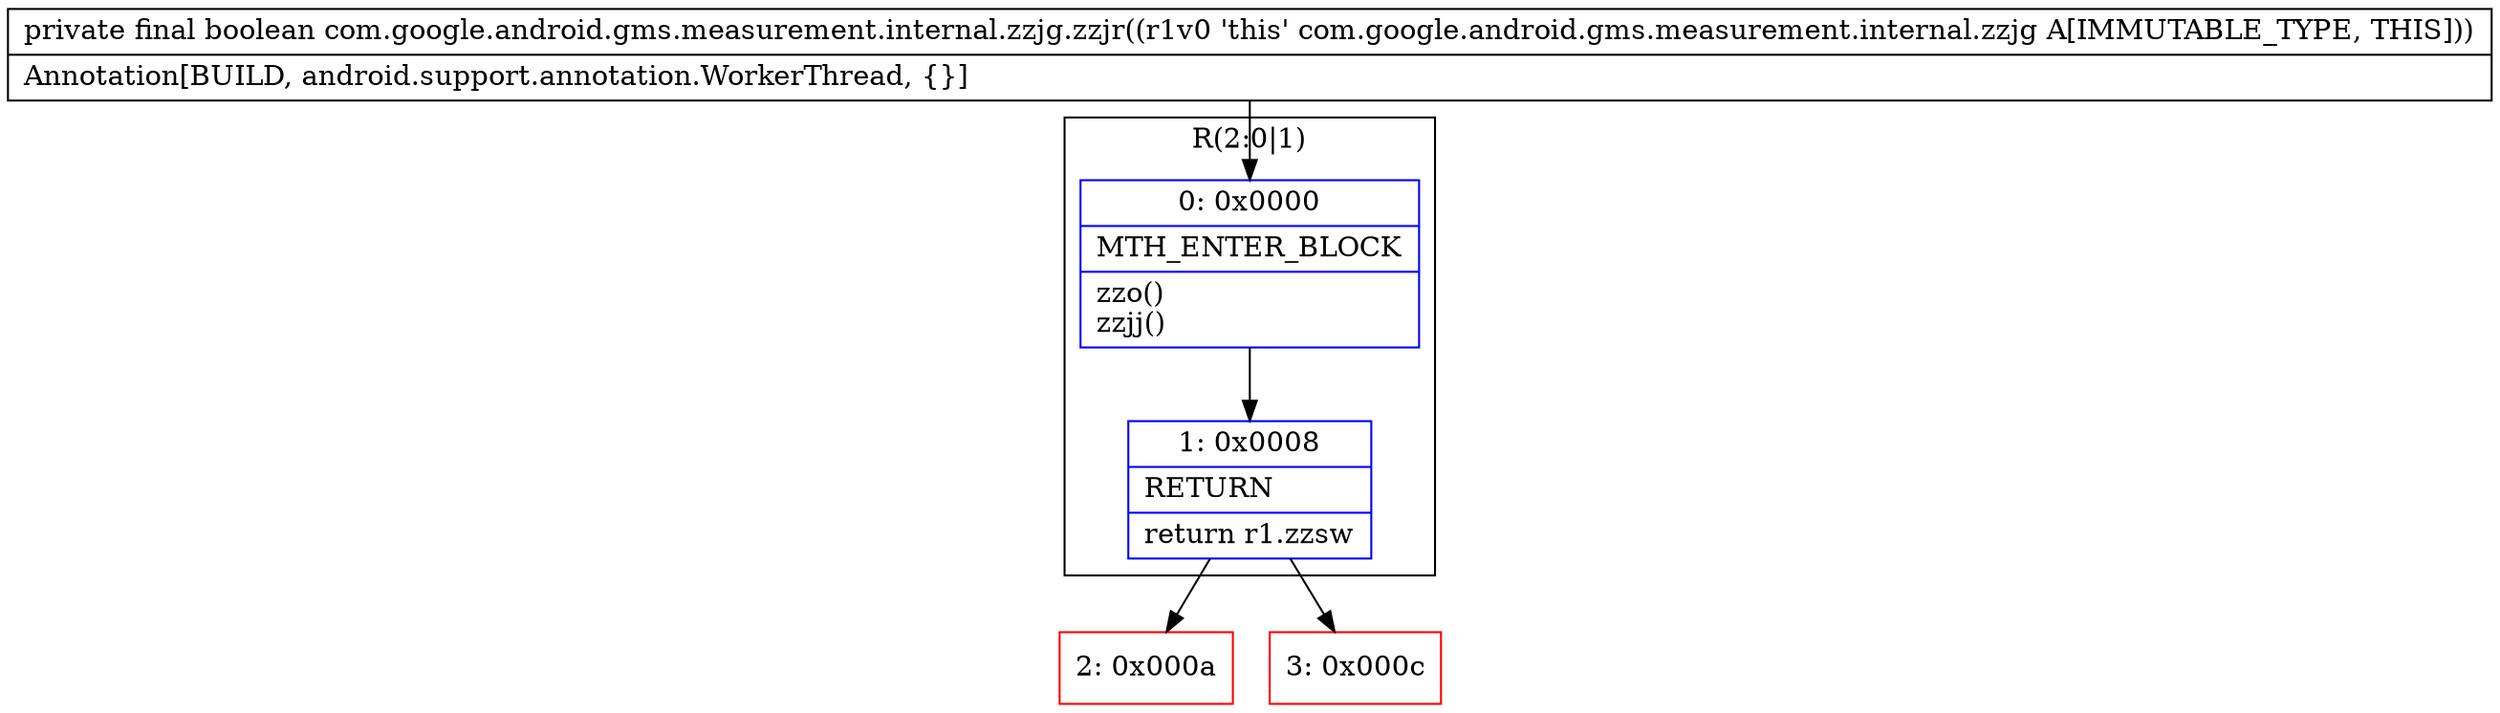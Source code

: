 digraph "CFG forcom.google.android.gms.measurement.internal.zzjg.zzjr()Z" {
subgraph cluster_Region_188424304 {
label = "R(2:0|1)";
node [shape=record,color=blue];
Node_0 [shape=record,label="{0\:\ 0x0000|MTH_ENTER_BLOCK\l|zzo()\lzzjj()\l}"];
Node_1 [shape=record,label="{1\:\ 0x0008|RETURN\l|return r1.zzsw\l}"];
}
Node_2 [shape=record,color=red,label="{2\:\ 0x000a}"];
Node_3 [shape=record,color=red,label="{3\:\ 0x000c}"];
MethodNode[shape=record,label="{private final boolean com.google.android.gms.measurement.internal.zzjg.zzjr((r1v0 'this' com.google.android.gms.measurement.internal.zzjg A[IMMUTABLE_TYPE, THIS]))  | Annotation[BUILD, android.support.annotation.WorkerThread, \{\}]\l}"];
MethodNode -> Node_0;
Node_0 -> Node_1;
Node_1 -> Node_2;
Node_1 -> Node_3;
}

